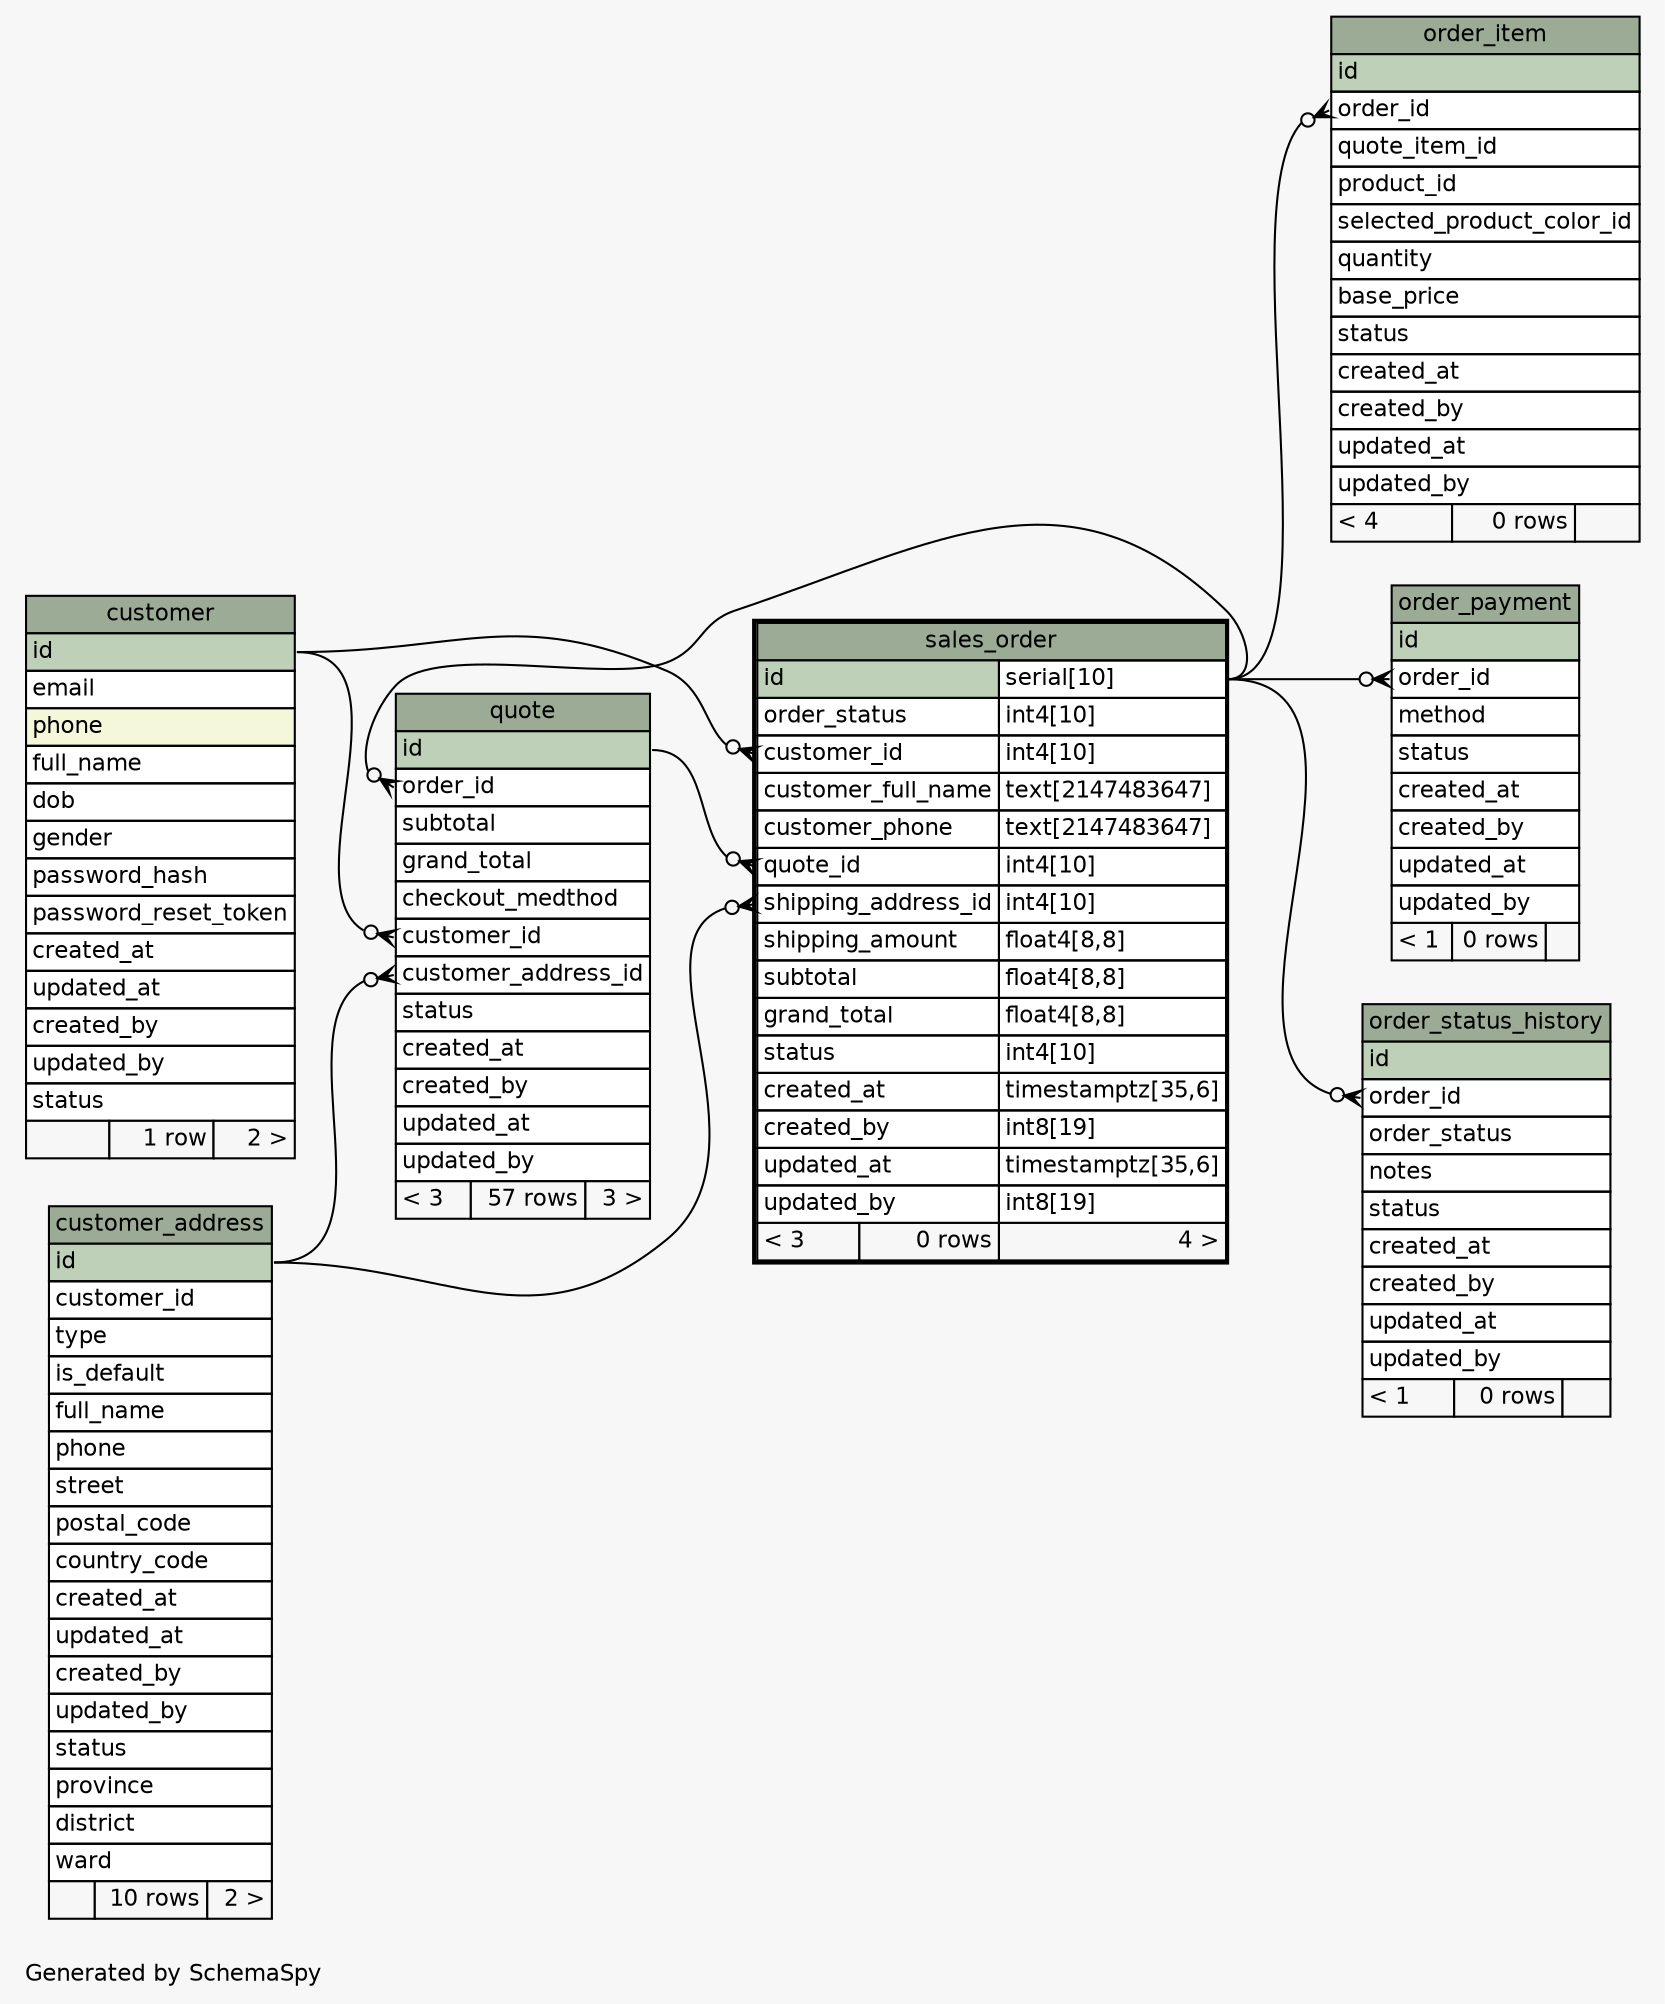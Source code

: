 // dot 2.38.0 on Linux 4.4.0-71-generic
// SchemaSpy rev 590
digraph "oneDegreeRelationshipsDiagram" {
  graph [
    rankdir="RL"
    bgcolor="#f7f7f7"
    label="\nGenerated by SchemaSpy"
    labeljust="l"
    nodesep="0.18"
    ranksep="0.46"
    fontname="Helvetica"
    fontsize="11"
  ];
  node [
    fontname="Helvetica"
    fontsize="11"
    shape="plaintext"
  ];
  edge [
    arrowsize="0.8"
  ];
  "order_item":"order_id":w -> "sales_order":"id.type":e [arrowhead=none dir=back arrowtail=crowodot];
  "order_payment":"order_id":w -> "sales_order":"id.type":e [arrowhead=none dir=back arrowtail=crowodot];
  "order_status_history":"order_id":w -> "sales_order":"id.type":e [arrowhead=none dir=back arrowtail=crowodot];
  "quote":"customer_address_id":w -> "customer_address":"id":e [arrowhead=none dir=back arrowtail=crowodot];
  "quote":"customer_id":w -> "customer":"id":e [arrowhead=none dir=back arrowtail=crowodot];
  "quote":"order_id":w -> "sales_order":"id.type":e [arrowhead=none dir=back arrowtail=crowodot];
  "sales_order":"customer_id":w -> "customer":"id":e [arrowhead=none dir=back arrowtail=crowodot];
  "sales_order":"quote_id":w -> "quote":"id":e [arrowhead=none dir=back arrowtail=crowodot];
  "sales_order":"shipping_address_id":w -> "customer_address":"id":e [arrowhead=none dir=back arrowtail=crowodot];
  "customer" [
    label=<
    <TABLE BORDER="0" CELLBORDER="1" CELLSPACING="0" BGCOLOR="#ffffff">
      <TR><TD COLSPAN="3" BGCOLOR="#9bab96" ALIGN="CENTER">customer</TD></TR>
      <TR><TD PORT="id" COLSPAN="3" BGCOLOR="#bed1b8" ALIGN="LEFT">id</TD></TR>
      <TR><TD PORT="email" COLSPAN="3" ALIGN="LEFT">email</TD></TR>
      <TR><TD PORT="phone" COLSPAN="3" BGCOLOR="#f4f7da" ALIGN="LEFT">phone</TD></TR>
      <TR><TD PORT="full_name" COLSPAN="3" ALIGN="LEFT">full_name</TD></TR>
      <TR><TD PORT="dob" COLSPAN="3" ALIGN="LEFT">dob</TD></TR>
      <TR><TD PORT="gender" COLSPAN="3" ALIGN="LEFT">gender</TD></TR>
      <TR><TD PORT="password_hash" COLSPAN="3" ALIGN="LEFT">password_hash</TD></TR>
      <TR><TD PORT="password_reset_token" COLSPAN="3" ALIGN="LEFT">password_reset_token</TD></TR>
      <TR><TD PORT="created_at" COLSPAN="3" ALIGN="LEFT">created_at</TD></TR>
      <TR><TD PORT="updated_at" COLSPAN="3" ALIGN="LEFT">updated_at</TD></TR>
      <TR><TD PORT="created_by" COLSPAN="3" ALIGN="LEFT">created_by</TD></TR>
      <TR><TD PORT="updated_by" COLSPAN="3" ALIGN="LEFT">updated_by</TD></TR>
      <TR><TD PORT="status" COLSPAN="3" ALIGN="LEFT">status</TD></TR>
      <TR><TD ALIGN="LEFT" BGCOLOR="#f7f7f7">  </TD><TD ALIGN="RIGHT" BGCOLOR="#f7f7f7">1 row</TD><TD ALIGN="RIGHT" BGCOLOR="#f7f7f7">2 &gt;</TD></TR>
    </TABLE>>
    URL="customer.html"
    tooltip="customer"
  ];
  "customer_address" [
    label=<
    <TABLE BORDER="0" CELLBORDER="1" CELLSPACING="0" BGCOLOR="#ffffff">
      <TR><TD COLSPAN="3" BGCOLOR="#9bab96" ALIGN="CENTER">customer_address</TD></TR>
      <TR><TD PORT="id" COLSPAN="3" BGCOLOR="#bed1b8" ALIGN="LEFT">id</TD></TR>
      <TR><TD PORT="customer_id" COLSPAN="3" ALIGN="LEFT">customer_id</TD></TR>
      <TR><TD PORT="type" COLSPAN="3" ALIGN="LEFT">type</TD></TR>
      <TR><TD PORT="is_default" COLSPAN="3" ALIGN="LEFT">is_default</TD></TR>
      <TR><TD PORT="full_name" COLSPAN="3" ALIGN="LEFT">full_name</TD></TR>
      <TR><TD PORT="phone" COLSPAN="3" ALIGN="LEFT">phone</TD></TR>
      <TR><TD PORT="street" COLSPAN="3" ALIGN="LEFT">street</TD></TR>
      <TR><TD PORT="postal_code" COLSPAN="3" ALIGN="LEFT">postal_code</TD></TR>
      <TR><TD PORT="country_code" COLSPAN="3" ALIGN="LEFT">country_code</TD></TR>
      <TR><TD PORT="created_at" COLSPAN="3" ALIGN="LEFT">created_at</TD></TR>
      <TR><TD PORT="updated_at" COLSPAN="3" ALIGN="LEFT">updated_at</TD></TR>
      <TR><TD PORT="created_by" COLSPAN="3" ALIGN="LEFT">created_by</TD></TR>
      <TR><TD PORT="updated_by" COLSPAN="3" ALIGN="LEFT">updated_by</TD></TR>
      <TR><TD PORT="status" COLSPAN="3" ALIGN="LEFT">status</TD></TR>
      <TR><TD PORT="province" COLSPAN="3" ALIGN="LEFT">province</TD></TR>
      <TR><TD PORT="district" COLSPAN="3" ALIGN="LEFT">district</TD></TR>
      <TR><TD PORT="ward" COLSPAN="3" ALIGN="LEFT">ward</TD></TR>
      <TR><TD ALIGN="LEFT" BGCOLOR="#f7f7f7">  </TD><TD ALIGN="RIGHT" BGCOLOR="#f7f7f7">10 rows</TD><TD ALIGN="RIGHT" BGCOLOR="#f7f7f7">2 &gt;</TD></TR>
    </TABLE>>
    URL="customer_address.html"
    tooltip="customer_address"
  ];
  "order_item" [
    label=<
    <TABLE BORDER="0" CELLBORDER="1" CELLSPACING="0" BGCOLOR="#ffffff">
      <TR><TD COLSPAN="3" BGCOLOR="#9bab96" ALIGN="CENTER">order_item</TD></TR>
      <TR><TD PORT="id" COLSPAN="3" BGCOLOR="#bed1b8" ALIGN="LEFT">id</TD></TR>
      <TR><TD PORT="order_id" COLSPAN="3" ALIGN="LEFT">order_id</TD></TR>
      <TR><TD PORT="quote_item_id" COLSPAN="3" ALIGN="LEFT">quote_item_id</TD></TR>
      <TR><TD PORT="product_id" COLSPAN="3" ALIGN="LEFT">product_id</TD></TR>
      <TR><TD PORT="selected_product_color_id" COLSPAN="3" ALIGN="LEFT">selected_product_color_id</TD></TR>
      <TR><TD PORT="quantity" COLSPAN="3" ALIGN="LEFT">quantity</TD></TR>
      <TR><TD PORT="base_price" COLSPAN="3" ALIGN="LEFT">base_price</TD></TR>
      <TR><TD PORT="status" COLSPAN="3" ALIGN="LEFT">status</TD></TR>
      <TR><TD PORT="created_at" COLSPAN="3" ALIGN="LEFT">created_at</TD></TR>
      <TR><TD PORT="created_by" COLSPAN="3" ALIGN="LEFT">created_by</TD></TR>
      <TR><TD PORT="updated_at" COLSPAN="3" ALIGN="LEFT">updated_at</TD></TR>
      <TR><TD PORT="updated_by" COLSPAN="3" ALIGN="LEFT">updated_by</TD></TR>
      <TR><TD ALIGN="LEFT" BGCOLOR="#f7f7f7">&lt; 4</TD><TD ALIGN="RIGHT" BGCOLOR="#f7f7f7">0 rows</TD><TD ALIGN="RIGHT" BGCOLOR="#f7f7f7">  </TD></TR>
    </TABLE>>
    URL="order_item.html"
    tooltip="order_item"
  ];
  "order_payment" [
    label=<
    <TABLE BORDER="0" CELLBORDER="1" CELLSPACING="0" BGCOLOR="#ffffff">
      <TR><TD COLSPAN="3" BGCOLOR="#9bab96" ALIGN="CENTER">order_payment</TD></TR>
      <TR><TD PORT="id" COLSPAN="3" BGCOLOR="#bed1b8" ALIGN="LEFT">id</TD></TR>
      <TR><TD PORT="order_id" COLSPAN="3" ALIGN="LEFT">order_id</TD></TR>
      <TR><TD PORT="method" COLSPAN="3" ALIGN="LEFT">method</TD></TR>
      <TR><TD PORT="status" COLSPAN="3" ALIGN="LEFT">status</TD></TR>
      <TR><TD PORT="created_at" COLSPAN="3" ALIGN="LEFT">created_at</TD></TR>
      <TR><TD PORT="created_by" COLSPAN="3" ALIGN="LEFT">created_by</TD></TR>
      <TR><TD PORT="updated_at" COLSPAN="3" ALIGN="LEFT">updated_at</TD></TR>
      <TR><TD PORT="updated_by" COLSPAN="3" ALIGN="LEFT">updated_by</TD></TR>
      <TR><TD ALIGN="LEFT" BGCOLOR="#f7f7f7">&lt; 1</TD><TD ALIGN="RIGHT" BGCOLOR="#f7f7f7">0 rows</TD><TD ALIGN="RIGHT" BGCOLOR="#f7f7f7">  </TD></TR>
    </TABLE>>
    URL="order_payment.html"
    tooltip="order_payment"
  ];
  "order_status_history" [
    label=<
    <TABLE BORDER="0" CELLBORDER="1" CELLSPACING="0" BGCOLOR="#ffffff">
      <TR><TD COLSPAN="3" BGCOLOR="#9bab96" ALIGN="CENTER">order_status_history</TD></TR>
      <TR><TD PORT="id" COLSPAN="3" BGCOLOR="#bed1b8" ALIGN="LEFT">id</TD></TR>
      <TR><TD PORT="order_id" COLSPAN="3" ALIGN="LEFT">order_id</TD></TR>
      <TR><TD PORT="order_status" COLSPAN="3" ALIGN="LEFT">order_status</TD></TR>
      <TR><TD PORT="notes" COLSPAN="3" ALIGN="LEFT">notes</TD></TR>
      <TR><TD PORT="status" COLSPAN="3" ALIGN="LEFT">status</TD></TR>
      <TR><TD PORT="created_at" COLSPAN="3" ALIGN="LEFT">created_at</TD></TR>
      <TR><TD PORT="created_by" COLSPAN="3" ALIGN="LEFT">created_by</TD></TR>
      <TR><TD PORT="updated_at" COLSPAN="3" ALIGN="LEFT">updated_at</TD></TR>
      <TR><TD PORT="updated_by" COLSPAN="3" ALIGN="LEFT">updated_by</TD></TR>
      <TR><TD ALIGN="LEFT" BGCOLOR="#f7f7f7">&lt; 1</TD><TD ALIGN="RIGHT" BGCOLOR="#f7f7f7">0 rows</TD><TD ALIGN="RIGHT" BGCOLOR="#f7f7f7">  </TD></TR>
    </TABLE>>
    URL="order_status_history.html"
    tooltip="order_status_history"
  ];
  "quote" [
    label=<
    <TABLE BORDER="0" CELLBORDER="1" CELLSPACING="0" BGCOLOR="#ffffff">
      <TR><TD COLSPAN="3" BGCOLOR="#9bab96" ALIGN="CENTER">quote</TD></TR>
      <TR><TD PORT="id" COLSPAN="3" BGCOLOR="#bed1b8" ALIGN="LEFT">id</TD></TR>
      <TR><TD PORT="order_id" COLSPAN="3" ALIGN="LEFT">order_id</TD></TR>
      <TR><TD PORT="subtotal" COLSPAN="3" ALIGN="LEFT">subtotal</TD></TR>
      <TR><TD PORT="grand_total" COLSPAN="3" ALIGN="LEFT">grand_total</TD></TR>
      <TR><TD PORT="checkout_medthod" COLSPAN="3" ALIGN="LEFT">checkout_medthod</TD></TR>
      <TR><TD PORT="customer_id" COLSPAN="3" ALIGN="LEFT">customer_id</TD></TR>
      <TR><TD PORT="customer_address_id" COLSPAN="3" ALIGN="LEFT">customer_address_id</TD></TR>
      <TR><TD PORT="status" COLSPAN="3" ALIGN="LEFT">status</TD></TR>
      <TR><TD PORT="created_at" COLSPAN="3" ALIGN="LEFT">created_at</TD></TR>
      <TR><TD PORT="created_by" COLSPAN="3" ALIGN="LEFT">created_by</TD></TR>
      <TR><TD PORT="updated_at" COLSPAN="3" ALIGN="LEFT">updated_at</TD></TR>
      <TR><TD PORT="updated_by" COLSPAN="3" ALIGN="LEFT">updated_by</TD></TR>
      <TR><TD ALIGN="LEFT" BGCOLOR="#f7f7f7">&lt; 3</TD><TD ALIGN="RIGHT" BGCOLOR="#f7f7f7">57 rows</TD><TD ALIGN="RIGHT" BGCOLOR="#f7f7f7">3 &gt;</TD></TR>
    </TABLE>>
    URL="quote.html"
    tooltip="quote"
  ];
  "sales_order" [
    label=<
    <TABLE BORDER="2" CELLBORDER="1" CELLSPACING="0" BGCOLOR="#ffffff">
      <TR><TD COLSPAN="3" BGCOLOR="#9bab96" ALIGN="CENTER">sales_order</TD></TR>
      <TR><TD PORT="id" COLSPAN="2" BGCOLOR="#bed1b8" ALIGN="LEFT">id</TD><TD PORT="id.type" ALIGN="LEFT">serial[10]</TD></TR>
      <TR><TD PORT="order_status" COLSPAN="2" ALIGN="LEFT">order_status</TD><TD PORT="order_status.type" ALIGN="LEFT">int4[10]</TD></TR>
      <TR><TD PORT="customer_id" COLSPAN="2" ALIGN="LEFT">customer_id</TD><TD PORT="customer_id.type" ALIGN="LEFT">int4[10]</TD></TR>
      <TR><TD PORT="customer_full_name" COLSPAN="2" ALIGN="LEFT">customer_full_name</TD><TD PORT="customer_full_name.type" ALIGN="LEFT">text[2147483647]</TD></TR>
      <TR><TD PORT="customer_phone" COLSPAN="2" ALIGN="LEFT">customer_phone</TD><TD PORT="customer_phone.type" ALIGN="LEFT">text[2147483647]</TD></TR>
      <TR><TD PORT="quote_id" COLSPAN="2" ALIGN="LEFT">quote_id</TD><TD PORT="quote_id.type" ALIGN="LEFT">int4[10]</TD></TR>
      <TR><TD PORT="shipping_address_id" COLSPAN="2" ALIGN="LEFT">shipping_address_id</TD><TD PORT="shipping_address_id.type" ALIGN="LEFT">int4[10]</TD></TR>
      <TR><TD PORT="shipping_amount" COLSPAN="2" ALIGN="LEFT">shipping_amount</TD><TD PORT="shipping_amount.type" ALIGN="LEFT">float4[8,8]</TD></TR>
      <TR><TD PORT="subtotal" COLSPAN="2" ALIGN="LEFT">subtotal</TD><TD PORT="subtotal.type" ALIGN="LEFT">float4[8,8]</TD></TR>
      <TR><TD PORT="grand_total" COLSPAN="2" ALIGN="LEFT">grand_total</TD><TD PORT="grand_total.type" ALIGN="LEFT">float4[8,8]</TD></TR>
      <TR><TD PORT="status" COLSPAN="2" ALIGN="LEFT">status</TD><TD PORT="status.type" ALIGN="LEFT">int4[10]</TD></TR>
      <TR><TD PORT="created_at" COLSPAN="2" ALIGN="LEFT">created_at</TD><TD PORT="created_at.type" ALIGN="LEFT">timestamptz[35,6]</TD></TR>
      <TR><TD PORT="created_by" COLSPAN="2" ALIGN="LEFT">created_by</TD><TD PORT="created_by.type" ALIGN="LEFT">int8[19]</TD></TR>
      <TR><TD PORT="updated_at" COLSPAN="2" ALIGN="LEFT">updated_at</TD><TD PORT="updated_at.type" ALIGN="LEFT">timestamptz[35,6]</TD></TR>
      <TR><TD PORT="updated_by" COLSPAN="2" ALIGN="LEFT">updated_by</TD><TD PORT="updated_by.type" ALIGN="LEFT">int8[19]</TD></TR>
      <TR><TD ALIGN="LEFT" BGCOLOR="#f7f7f7">&lt; 3</TD><TD ALIGN="RIGHT" BGCOLOR="#f7f7f7">0 rows</TD><TD ALIGN="RIGHT" BGCOLOR="#f7f7f7">4 &gt;</TD></TR>
    </TABLE>>
    URL="sales_order.html"
    tooltip="sales_order"
  ];
}
